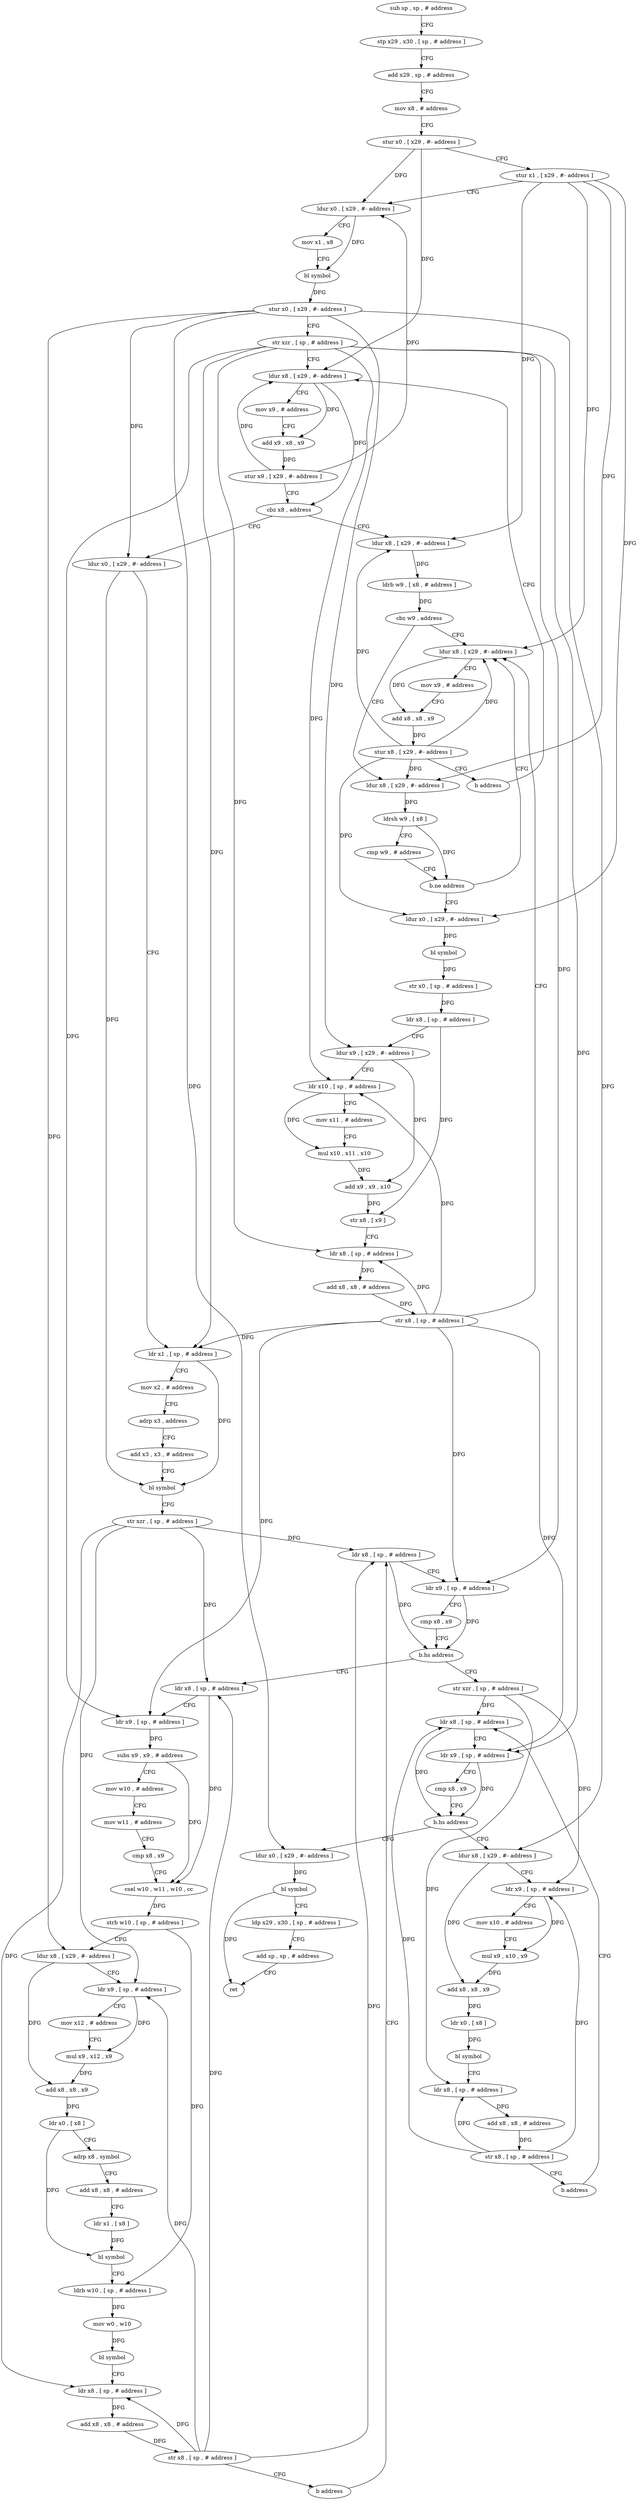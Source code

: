 digraph "func" {
"4201252" [label = "sub sp , sp , # address" ]
"4201256" [label = "stp x29 , x30 , [ sp , # address ]" ]
"4201260" [label = "add x29 , sp , # address" ]
"4201264" [label = "mov x8 , # address" ]
"4201268" [label = "stur x0 , [ x29 , #- address ]" ]
"4201272" [label = "stur x1 , [ x29 , #- address ]" ]
"4201276" [label = "ldur x0 , [ x29 , #- address ]" ]
"4201280" [label = "mov x1 , x8" ]
"4201284" [label = "bl symbol" ]
"4201288" [label = "stur x0 , [ x29 , #- address ]" ]
"4201292" [label = "str xzr , [ sp , # address ]" ]
"4201296" [label = "ldur x8 , [ x29 , #- address ]" ]
"4201416" [label = "ldur x0 , [ x29 , #- address ]" ]
"4201420" [label = "ldr x1 , [ sp , # address ]" ]
"4201424" [label = "mov x2 , # address" ]
"4201428" [label = "adrp x3 , address" ]
"4201432" [label = "add x3 , x3 , # address" ]
"4201436" [label = "bl symbol" ]
"4201440" [label = "str xzr , [ sp , # address ]" ]
"4201444" [label = "ldr x8 , [ sp , # address ]" ]
"4201316" [label = "ldur x8 , [ x29 , #- address ]" ]
"4201320" [label = "ldrb w9 , [ x8 , # address ]" ]
"4201324" [label = "cbz w9 , address" ]
"4201396" [label = "ldur x8 , [ x29 , #- address ]" ]
"4201328" [label = "ldur x8 , [ x29 , #- address ]" ]
"4201560" [label = "str xzr , [ sp , # address ]" ]
"4201564" [label = "ldr x8 , [ sp , # address ]" ]
"4201460" [label = "ldr x8 , [ sp , # address ]" ]
"4201464" [label = "ldr x9 , [ sp , # address ]" ]
"4201468" [label = "subs x9 , x9 , # address" ]
"4201472" [label = "mov w10 , # address" ]
"4201476" [label = "mov w11 , # address" ]
"4201480" [label = "cmp x8 , x9" ]
"4201484" [label = "csel w10 , w11 , w10 , cc" ]
"4201488" [label = "strb w10 , [ sp , # address ]" ]
"4201492" [label = "ldur x8 , [ x29 , #- address ]" ]
"4201496" [label = "ldr x9 , [ sp , # address ]" ]
"4201500" [label = "mov x12 , # address" ]
"4201504" [label = "mul x9 , x12 , x9" ]
"4201508" [label = "add x8 , x8 , x9" ]
"4201512" [label = "ldr x0 , [ x8 ]" ]
"4201516" [label = "adrp x8 , symbol" ]
"4201520" [label = "add x8 , x8 , # address" ]
"4201524" [label = "ldr x1 , [ x8 ]" ]
"4201528" [label = "bl symbol" ]
"4201532" [label = "ldrb w10 , [ sp , # address ]" ]
"4201536" [label = "mov w0 , w10" ]
"4201540" [label = "bl symbol" ]
"4201544" [label = "ldr x8 , [ sp , # address ]" ]
"4201548" [label = "add x8 , x8 , # address" ]
"4201552" [label = "str x8 , [ sp , # address ]" ]
"4201556" [label = "b address" ]
"4201400" [label = "mov x9 , # address" ]
"4201404" [label = "add x8 , x8 , x9" ]
"4201408" [label = "stur x8 , [ x29 , #- address ]" ]
"4201412" [label = "b address" ]
"4201332" [label = "ldrsh w9 , [ x8 ]" ]
"4201336" [label = "cmp w9 , # address" ]
"4201340" [label = "b.ne address" ]
"4201344" [label = "ldur x0 , [ x29 , #- address ]" ]
"4201624" [label = "ldur x0 , [ x29 , #- address ]" ]
"4201628" [label = "bl symbol" ]
"4201632" [label = "ldp x29 , x30 , [ sp , # address ]" ]
"4201636" [label = "add sp , sp , # address" ]
"4201640" [label = "ret" ]
"4201580" [label = "ldur x8 , [ x29 , #- address ]" ]
"4201584" [label = "ldr x9 , [ sp , # address ]" ]
"4201588" [label = "mov x10 , # address" ]
"4201592" [label = "mul x9 , x10 , x9" ]
"4201596" [label = "add x8 , x8 , x9" ]
"4201600" [label = "ldr x0 , [ x8 ]" ]
"4201604" [label = "bl symbol" ]
"4201608" [label = "ldr x8 , [ sp , # address ]" ]
"4201612" [label = "add x8 , x8 , # address" ]
"4201616" [label = "str x8 , [ sp , # address ]" ]
"4201620" [label = "b address" ]
"4201448" [label = "ldr x9 , [ sp , # address ]" ]
"4201452" [label = "cmp x8 , x9" ]
"4201456" [label = "b.hs address" ]
"4201300" [label = "mov x9 , # address" ]
"4201304" [label = "add x9 , x8 , x9" ]
"4201308" [label = "stur x9 , [ x29 , #- address ]" ]
"4201312" [label = "cbz x8 , address" ]
"4201348" [label = "bl symbol" ]
"4201352" [label = "str x0 , [ sp , # address ]" ]
"4201356" [label = "ldr x8 , [ sp , # address ]" ]
"4201360" [label = "ldur x9 , [ x29 , #- address ]" ]
"4201364" [label = "ldr x10 , [ sp , # address ]" ]
"4201368" [label = "mov x11 , # address" ]
"4201372" [label = "mul x10 , x11 , x10" ]
"4201376" [label = "add x9 , x9 , x10" ]
"4201380" [label = "str x8 , [ x9 ]" ]
"4201384" [label = "ldr x8 , [ sp , # address ]" ]
"4201388" [label = "add x8 , x8 , # address" ]
"4201392" [label = "str x8 , [ sp , # address ]" ]
"4201568" [label = "ldr x9 , [ sp , # address ]" ]
"4201572" [label = "cmp x8 , x9" ]
"4201576" [label = "b.hs address" ]
"4201252" -> "4201256" [ label = "CFG" ]
"4201256" -> "4201260" [ label = "CFG" ]
"4201260" -> "4201264" [ label = "CFG" ]
"4201264" -> "4201268" [ label = "CFG" ]
"4201268" -> "4201272" [ label = "CFG" ]
"4201268" -> "4201276" [ label = "DFG" ]
"4201268" -> "4201296" [ label = "DFG" ]
"4201272" -> "4201276" [ label = "CFG" ]
"4201272" -> "4201316" [ label = "DFG" ]
"4201272" -> "4201396" [ label = "DFG" ]
"4201272" -> "4201328" [ label = "DFG" ]
"4201272" -> "4201344" [ label = "DFG" ]
"4201276" -> "4201280" [ label = "CFG" ]
"4201276" -> "4201284" [ label = "DFG" ]
"4201280" -> "4201284" [ label = "CFG" ]
"4201284" -> "4201288" [ label = "DFG" ]
"4201288" -> "4201292" [ label = "CFG" ]
"4201288" -> "4201416" [ label = "DFG" ]
"4201288" -> "4201360" [ label = "DFG" ]
"4201288" -> "4201624" [ label = "DFG" ]
"4201288" -> "4201580" [ label = "DFG" ]
"4201288" -> "4201492" [ label = "DFG" ]
"4201292" -> "4201296" [ label = "CFG" ]
"4201292" -> "4201420" [ label = "DFG" ]
"4201292" -> "4201448" [ label = "DFG" ]
"4201292" -> "4201464" [ label = "DFG" ]
"4201292" -> "4201364" [ label = "DFG" ]
"4201292" -> "4201384" [ label = "DFG" ]
"4201292" -> "4201568" [ label = "DFG" ]
"4201296" -> "4201300" [ label = "CFG" ]
"4201296" -> "4201304" [ label = "DFG" ]
"4201296" -> "4201312" [ label = "DFG" ]
"4201416" -> "4201420" [ label = "CFG" ]
"4201416" -> "4201436" [ label = "DFG" ]
"4201420" -> "4201424" [ label = "CFG" ]
"4201420" -> "4201436" [ label = "DFG" ]
"4201424" -> "4201428" [ label = "CFG" ]
"4201428" -> "4201432" [ label = "CFG" ]
"4201432" -> "4201436" [ label = "CFG" ]
"4201436" -> "4201440" [ label = "CFG" ]
"4201440" -> "4201444" [ label = "DFG" ]
"4201440" -> "4201460" [ label = "DFG" ]
"4201440" -> "4201496" [ label = "DFG" ]
"4201440" -> "4201544" [ label = "DFG" ]
"4201444" -> "4201448" [ label = "CFG" ]
"4201444" -> "4201456" [ label = "DFG" ]
"4201316" -> "4201320" [ label = "DFG" ]
"4201320" -> "4201324" [ label = "DFG" ]
"4201324" -> "4201396" [ label = "CFG" ]
"4201324" -> "4201328" [ label = "CFG" ]
"4201396" -> "4201400" [ label = "CFG" ]
"4201396" -> "4201404" [ label = "DFG" ]
"4201328" -> "4201332" [ label = "DFG" ]
"4201560" -> "4201564" [ label = "DFG" ]
"4201560" -> "4201584" [ label = "DFG" ]
"4201560" -> "4201608" [ label = "DFG" ]
"4201564" -> "4201568" [ label = "CFG" ]
"4201564" -> "4201576" [ label = "DFG" ]
"4201460" -> "4201464" [ label = "CFG" ]
"4201460" -> "4201484" [ label = "DFG" ]
"4201464" -> "4201468" [ label = "DFG" ]
"4201468" -> "4201472" [ label = "CFG" ]
"4201468" -> "4201484" [ label = "DFG" ]
"4201472" -> "4201476" [ label = "CFG" ]
"4201476" -> "4201480" [ label = "CFG" ]
"4201480" -> "4201484" [ label = "CFG" ]
"4201484" -> "4201488" [ label = "DFG" ]
"4201488" -> "4201492" [ label = "CFG" ]
"4201488" -> "4201532" [ label = "DFG" ]
"4201492" -> "4201496" [ label = "CFG" ]
"4201492" -> "4201508" [ label = "DFG" ]
"4201496" -> "4201500" [ label = "CFG" ]
"4201496" -> "4201504" [ label = "DFG" ]
"4201500" -> "4201504" [ label = "CFG" ]
"4201504" -> "4201508" [ label = "DFG" ]
"4201508" -> "4201512" [ label = "DFG" ]
"4201512" -> "4201516" [ label = "CFG" ]
"4201512" -> "4201528" [ label = "DFG" ]
"4201516" -> "4201520" [ label = "CFG" ]
"4201520" -> "4201524" [ label = "CFG" ]
"4201524" -> "4201528" [ label = "DFG" ]
"4201528" -> "4201532" [ label = "CFG" ]
"4201532" -> "4201536" [ label = "DFG" ]
"4201536" -> "4201540" [ label = "DFG" ]
"4201540" -> "4201544" [ label = "CFG" ]
"4201544" -> "4201548" [ label = "DFG" ]
"4201548" -> "4201552" [ label = "DFG" ]
"4201552" -> "4201556" [ label = "CFG" ]
"4201552" -> "4201444" [ label = "DFG" ]
"4201552" -> "4201460" [ label = "DFG" ]
"4201552" -> "4201496" [ label = "DFG" ]
"4201552" -> "4201544" [ label = "DFG" ]
"4201556" -> "4201444" [ label = "CFG" ]
"4201400" -> "4201404" [ label = "CFG" ]
"4201404" -> "4201408" [ label = "DFG" ]
"4201408" -> "4201412" [ label = "CFG" ]
"4201408" -> "4201316" [ label = "DFG" ]
"4201408" -> "4201396" [ label = "DFG" ]
"4201408" -> "4201328" [ label = "DFG" ]
"4201408" -> "4201344" [ label = "DFG" ]
"4201412" -> "4201296" [ label = "CFG" ]
"4201332" -> "4201336" [ label = "CFG" ]
"4201332" -> "4201340" [ label = "DFG" ]
"4201336" -> "4201340" [ label = "CFG" ]
"4201340" -> "4201396" [ label = "CFG" ]
"4201340" -> "4201344" [ label = "CFG" ]
"4201344" -> "4201348" [ label = "DFG" ]
"4201624" -> "4201628" [ label = "DFG" ]
"4201628" -> "4201632" [ label = "CFG" ]
"4201628" -> "4201640" [ label = "DFG" ]
"4201632" -> "4201636" [ label = "CFG" ]
"4201636" -> "4201640" [ label = "CFG" ]
"4201580" -> "4201584" [ label = "CFG" ]
"4201580" -> "4201596" [ label = "DFG" ]
"4201584" -> "4201588" [ label = "CFG" ]
"4201584" -> "4201592" [ label = "DFG" ]
"4201588" -> "4201592" [ label = "CFG" ]
"4201592" -> "4201596" [ label = "DFG" ]
"4201596" -> "4201600" [ label = "DFG" ]
"4201600" -> "4201604" [ label = "DFG" ]
"4201604" -> "4201608" [ label = "CFG" ]
"4201608" -> "4201612" [ label = "DFG" ]
"4201612" -> "4201616" [ label = "DFG" ]
"4201616" -> "4201620" [ label = "CFG" ]
"4201616" -> "4201564" [ label = "DFG" ]
"4201616" -> "4201584" [ label = "DFG" ]
"4201616" -> "4201608" [ label = "DFG" ]
"4201620" -> "4201564" [ label = "CFG" ]
"4201448" -> "4201452" [ label = "CFG" ]
"4201448" -> "4201456" [ label = "DFG" ]
"4201452" -> "4201456" [ label = "CFG" ]
"4201456" -> "4201560" [ label = "CFG" ]
"4201456" -> "4201460" [ label = "CFG" ]
"4201300" -> "4201304" [ label = "CFG" ]
"4201304" -> "4201308" [ label = "DFG" ]
"4201308" -> "4201312" [ label = "CFG" ]
"4201308" -> "4201276" [ label = "DFG" ]
"4201308" -> "4201296" [ label = "DFG" ]
"4201312" -> "4201416" [ label = "CFG" ]
"4201312" -> "4201316" [ label = "CFG" ]
"4201348" -> "4201352" [ label = "DFG" ]
"4201352" -> "4201356" [ label = "DFG" ]
"4201356" -> "4201360" [ label = "CFG" ]
"4201356" -> "4201380" [ label = "DFG" ]
"4201360" -> "4201364" [ label = "CFG" ]
"4201360" -> "4201376" [ label = "DFG" ]
"4201364" -> "4201368" [ label = "CFG" ]
"4201364" -> "4201372" [ label = "DFG" ]
"4201368" -> "4201372" [ label = "CFG" ]
"4201372" -> "4201376" [ label = "DFG" ]
"4201376" -> "4201380" [ label = "DFG" ]
"4201380" -> "4201384" [ label = "CFG" ]
"4201384" -> "4201388" [ label = "DFG" ]
"4201388" -> "4201392" [ label = "DFG" ]
"4201392" -> "4201396" [ label = "CFG" ]
"4201392" -> "4201420" [ label = "DFG" ]
"4201392" -> "4201448" [ label = "DFG" ]
"4201392" -> "4201464" [ label = "DFG" ]
"4201392" -> "4201364" [ label = "DFG" ]
"4201392" -> "4201384" [ label = "DFG" ]
"4201392" -> "4201568" [ label = "DFG" ]
"4201568" -> "4201572" [ label = "CFG" ]
"4201568" -> "4201576" [ label = "DFG" ]
"4201572" -> "4201576" [ label = "CFG" ]
"4201576" -> "4201624" [ label = "CFG" ]
"4201576" -> "4201580" [ label = "CFG" ]
}
